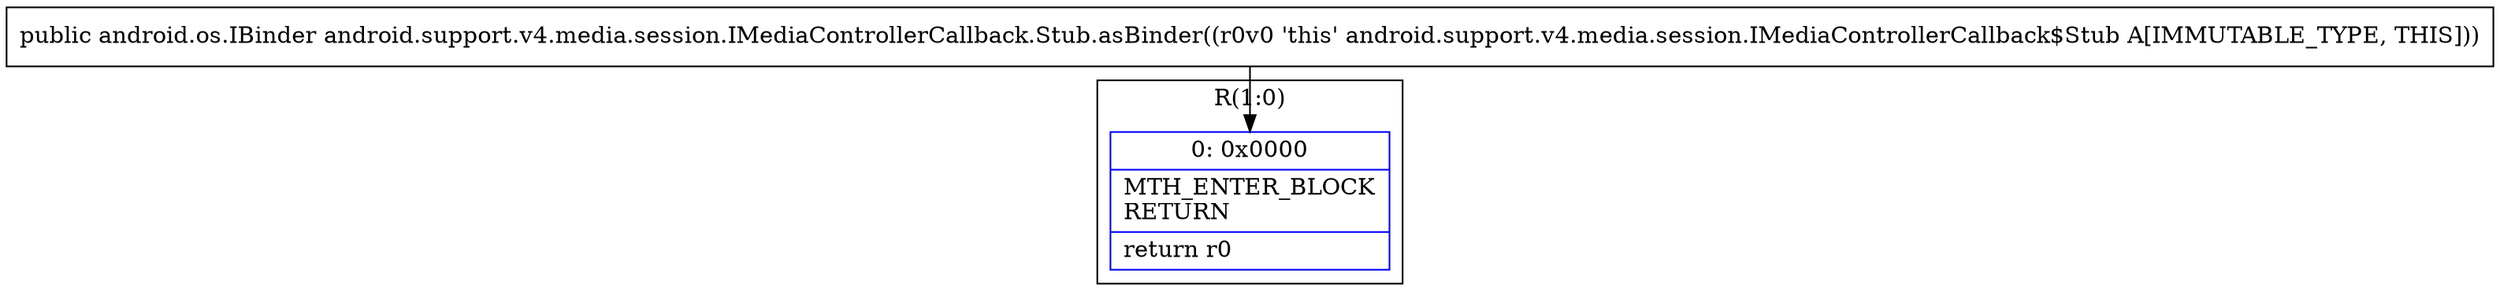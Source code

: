 digraph "CFG forandroid.support.v4.media.session.IMediaControllerCallback.Stub.asBinder()Landroid\/os\/IBinder;" {
subgraph cluster_Region_1920176210 {
label = "R(1:0)";
node [shape=record,color=blue];
Node_0 [shape=record,label="{0\:\ 0x0000|MTH_ENTER_BLOCK\lRETURN\l|return r0\l}"];
}
MethodNode[shape=record,label="{public android.os.IBinder android.support.v4.media.session.IMediaControllerCallback.Stub.asBinder((r0v0 'this' android.support.v4.media.session.IMediaControllerCallback$Stub A[IMMUTABLE_TYPE, THIS])) }"];
MethodNode -> Node_0;
}


